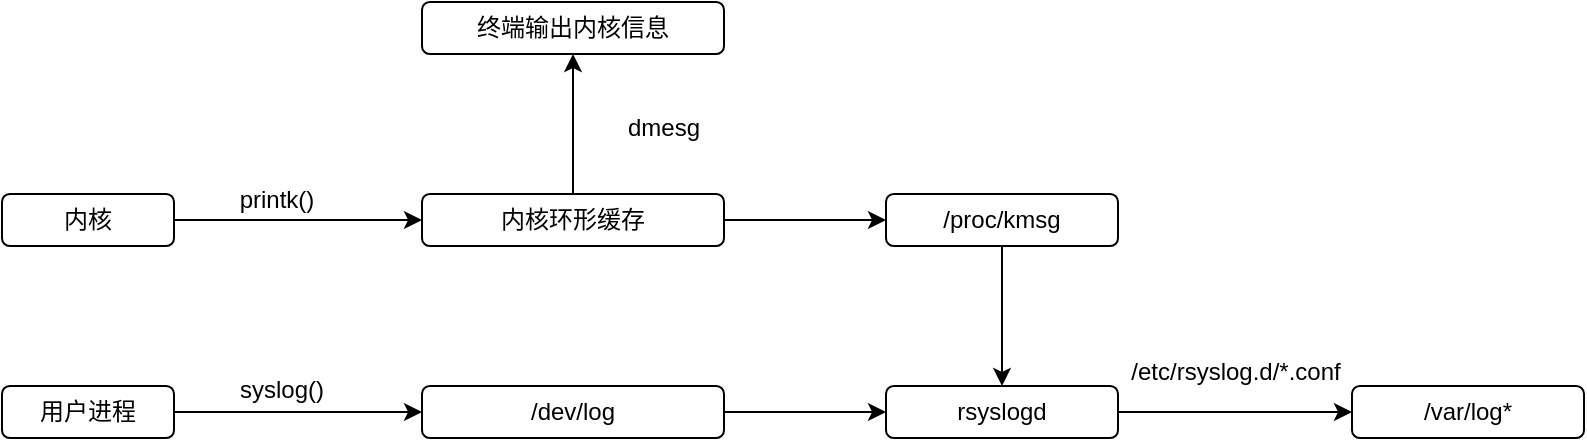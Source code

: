 <mxfile version="19.0.0" type="device"><diagram id="us9ta6ewrZW4oKf-LVa1" name="第 1 页"><mxGraphModel dx="877" dy="540" grid="0" gridSize="10" guides="1" tooltips="1" connect="1" arrows="1" fold="1" page="1" pageScale="1" pageWidth="827" pageHeight="1169" math="0" shadow="0"><root><mxCell id="0"/><mxCell id="1" parent="0"/><mxCell id="C_NF9gGK8aLbhFYIDYZV-1" value="终端输出内核信息" style="rounded=1;whiteSpace=wrap;html=1;" vertex="1" parent="1"><mxGeometry x="227" y="18" width="151" height="26" as="geometry"/></mxCell><mxCell id="C_NF9gGK8aLbhFYIDYZV-9" style="edgeStyle=orthogonalEdgeStyle;rounded=0;orthogonalLoop=1;jettySize=auto;html=1;exitX=0.5;exitY=0;exitDx=0;exitDy=0;entryX=0.5;entryY=1;entryDx=0;entryDy=0;" edge="1" parent="1" source="C_NF9gGK8aLbhFYIDYZV-2" target="C_NF9gGK8aLbhFYIDYZV-1"><mxGeometry relative="1" as="geometry"/></mxCell><mxCell id="C_NF9gGK8aLbhFYIDYZV-15" style="edgeStyle=orthogonalEdgeStyle;rounded=0;orthogonalLoop=1;jettySize=auto;html=1;exitX=1;exitY=0.5;exitDx=0;exitDy=0;" edge="1" parent="1" source="C_NF9gGK8aLbhFYIDYZV-2" target="C_NF9gGK8aLbhFYIDYZV-6"><mxGeometry relative="1" as="geometry"/></mxCell><mxCell id="C_NF9gGK8aLbhFYIDYZV-2" value="内核环形缓存" style="rounded=1;whiteSpace=wrap;html=1;" vertex="1" parent="1"><mxGeometry x="227" y="114" width="151" height="26" as="geometry"/></mxCell><mxCell id="C_NF9gGK8aLbhFYIDYZV-11" style="edgeStyle=orthogonalEdgeStyle;rounded=0;orthogonalLoop=1;jettySize=auto;html=1;exitX=1;exitY=0.5;exitDx=0;exitDy=0;entryX=0;entryY=0.5;entryDx=0;entryDy=0;" edge="1" parent="1" source="C_NF9gGK8aLbhFYIDYZV-3" target="C_NF9gGK8aLbhFYIDYZV-2"><mxGeometry relative="1" as="geometry"/></mxCell><mxCell id="C_NF9gGK8aLbhFYIDYZV-3" value="内核" style="rounded=1;whiteSpace=wrap;html=1;" vertex="1" parent="1"><mxGeometry x="17" y="114" width="86" height="26" as="geometry"/></mxCell><mxCell id="C_NF9gGK8aLbhFYIDYZV-13" style="edgeStyle=orthogonalEdgeStyle;rounded=0;orthogonalLoop=1;jettySize=auto;html=1;exitX=1;exitY=0.5;exitDx=0;exitDy=0;entryX=0;entryY=0.5;entryDx=0;entryDy=0;" edge="1" parent="1" source="C_NF9gGK8aLbhFYIDYZV-4" target="C_NF9gGK8aLbhFYIDYZV-5"><mxGeometry relative="1" as="geometry"/></mxCell><mxCell id="C_NF9gGK8aLbhFYIDYZV-4" value="用户进程" style="rounded=1;whiteSpace=wrap;html=1;" vertex="1" parent="1"><mxGeometry x="17" y="210" width="86" height="26" as="geometry"/></mxCell><mxCell id="C_NF9gGK8aLbhFYIDYZV-16" style="edgeStyle=orthogonalEdgeStyle;rounded=0;orthogonalLoop=1;jettySize=auto;html=1;exitX=1;exitY=0.5;exitDx=0;exitDy=0;" edge="1" parent="1" source="C_NF9gGK8aLbhFYIDYZV-5" target="C_NF9gGK8aLbhFYIDYZV-7"><mxGeometry relative="1" as="geometry"/></mxCell><mxCell id="C_NF9gGK8aLbhFYIDYZV-5" value="/dev/log" style="rounded=1;whiteSpace=wrap;html=1;" vertex="1" parent="1"><mxGeometry x="227" y="210" width="151" height="26" as="geometry"/></mxCell><mxCell id="C_NF9gGK8aLbhFYIDYZV-17" style="edgeStyle=orthogonalEdgeStyle;rounded=0;orthogonalLoop=1;jettySize=auto;html=1;exitX=0.5;exitY=1;exitDx=0;exitDy=0;entryX=0.5;entryY=0;entryDx=0;entryDy=0;" edge="1" parent="1" source="C_NF9gGK8aLbhFYIDYZV-6" target="C_NF9gGK8aLbhFYIDYZV-7"><mxGeometry relative="1" as="geometry"/></mxCell><mxCell id="C_NF9gGK8aLbhFYIDYZV-6" value="/proc/kmsg" style="rounded=1;whiteSpace=wrap;html=1;" vertex="1" parent="1"><mxGeometry x="459" y="114" width="116" height="26" as="geometry"/></mxCell><mxCell id="C_NF9gGK8aLbhFYIDYZV-18" style="edgeStyle=orthogonalEdgeStyle;rounded=0;orthogonalLoop=1;jettySize=auto;html=1;exitX=1;exitY=0.5;exitDx=0;exitDy=0;entryX=0;entryY=0.5;entryDx=0;entryDy=0;" edge="1" parent="1" source="C_NF9gGK8aLbhFYIDYZV-7" target="C_NF9gGK8aLbhFYIDYZV-8"><mxGeometry relative="1" as="geometry"/></mxCell><mxCell id="C_NF9gGK8aLbhFYIDYZV-7" value="rsyslogd" style="rounded=1;whiteSpace=wrap;html=1;" vertex="1" parent="1"><mxGeometry x="459" y="210" width="116" height="26" as="geometry"/></mxCell><mxCell id="C_NF9gGK8aLbhFYIDYZV-8" value="/var/log*" style="rounded=1;whiteSpace=wrap;html=1;" vertex="1" parent="1"><mxGeometry x="692" y="210" width="116" height="26" as="geometry"/></mxCell><mxCell id="C_NF9gGK8aLbhFYIDYZV-10" value="dmesg" style="text;html=1;strokeColor=none;fillColor=none;align=center;verticalAlign=middle;whiteSpace=wrap;rounded=0;" vertex="1" parent="1"><mxGeometry x="318" y="66" width="60" height="30" as="geometry"/></mxCell><mxCell id="C_NF9gGK8aLbhFYIDYZV-12" value="printk()" style="text;html=1;strokeColor=none;fillColor=none;align=center;verticalAlign=middle;whiteSpace=wrap;rounded=0;" vertex="1" parent="1"><mxGeometry x="125" y="107" width="59" height="20" as="geometry"/></mxCell><mxCell id="C_NF9gGK8aLbhFYIDYZV-14" value="syslog()" style="text;html=1;strokeColor=none;fillColor=none;align=center;verticalAlign=middle;whiteSpace=wrap;rounded=0;" vertex="1" parent="1"><mxGeometry x="128" y="200" width="58" height="23" as="geometry"/></mxCell><mxCell id="C_NF9gGK8aLbhFYIDYZV-19" value="/etc/rsyslog.d/*.conf" style="text;html=1;strokeColor=none;fillColor=none;align=center;verticalAlign=middle;whiteSpace=wrap;rounded=0;" vertex="1" parent="1"><mxGeometry x="604" y="188" width="60" height="30" as="geometry"/></mxCell></root></mxGraphModel></diagram></mxfile>